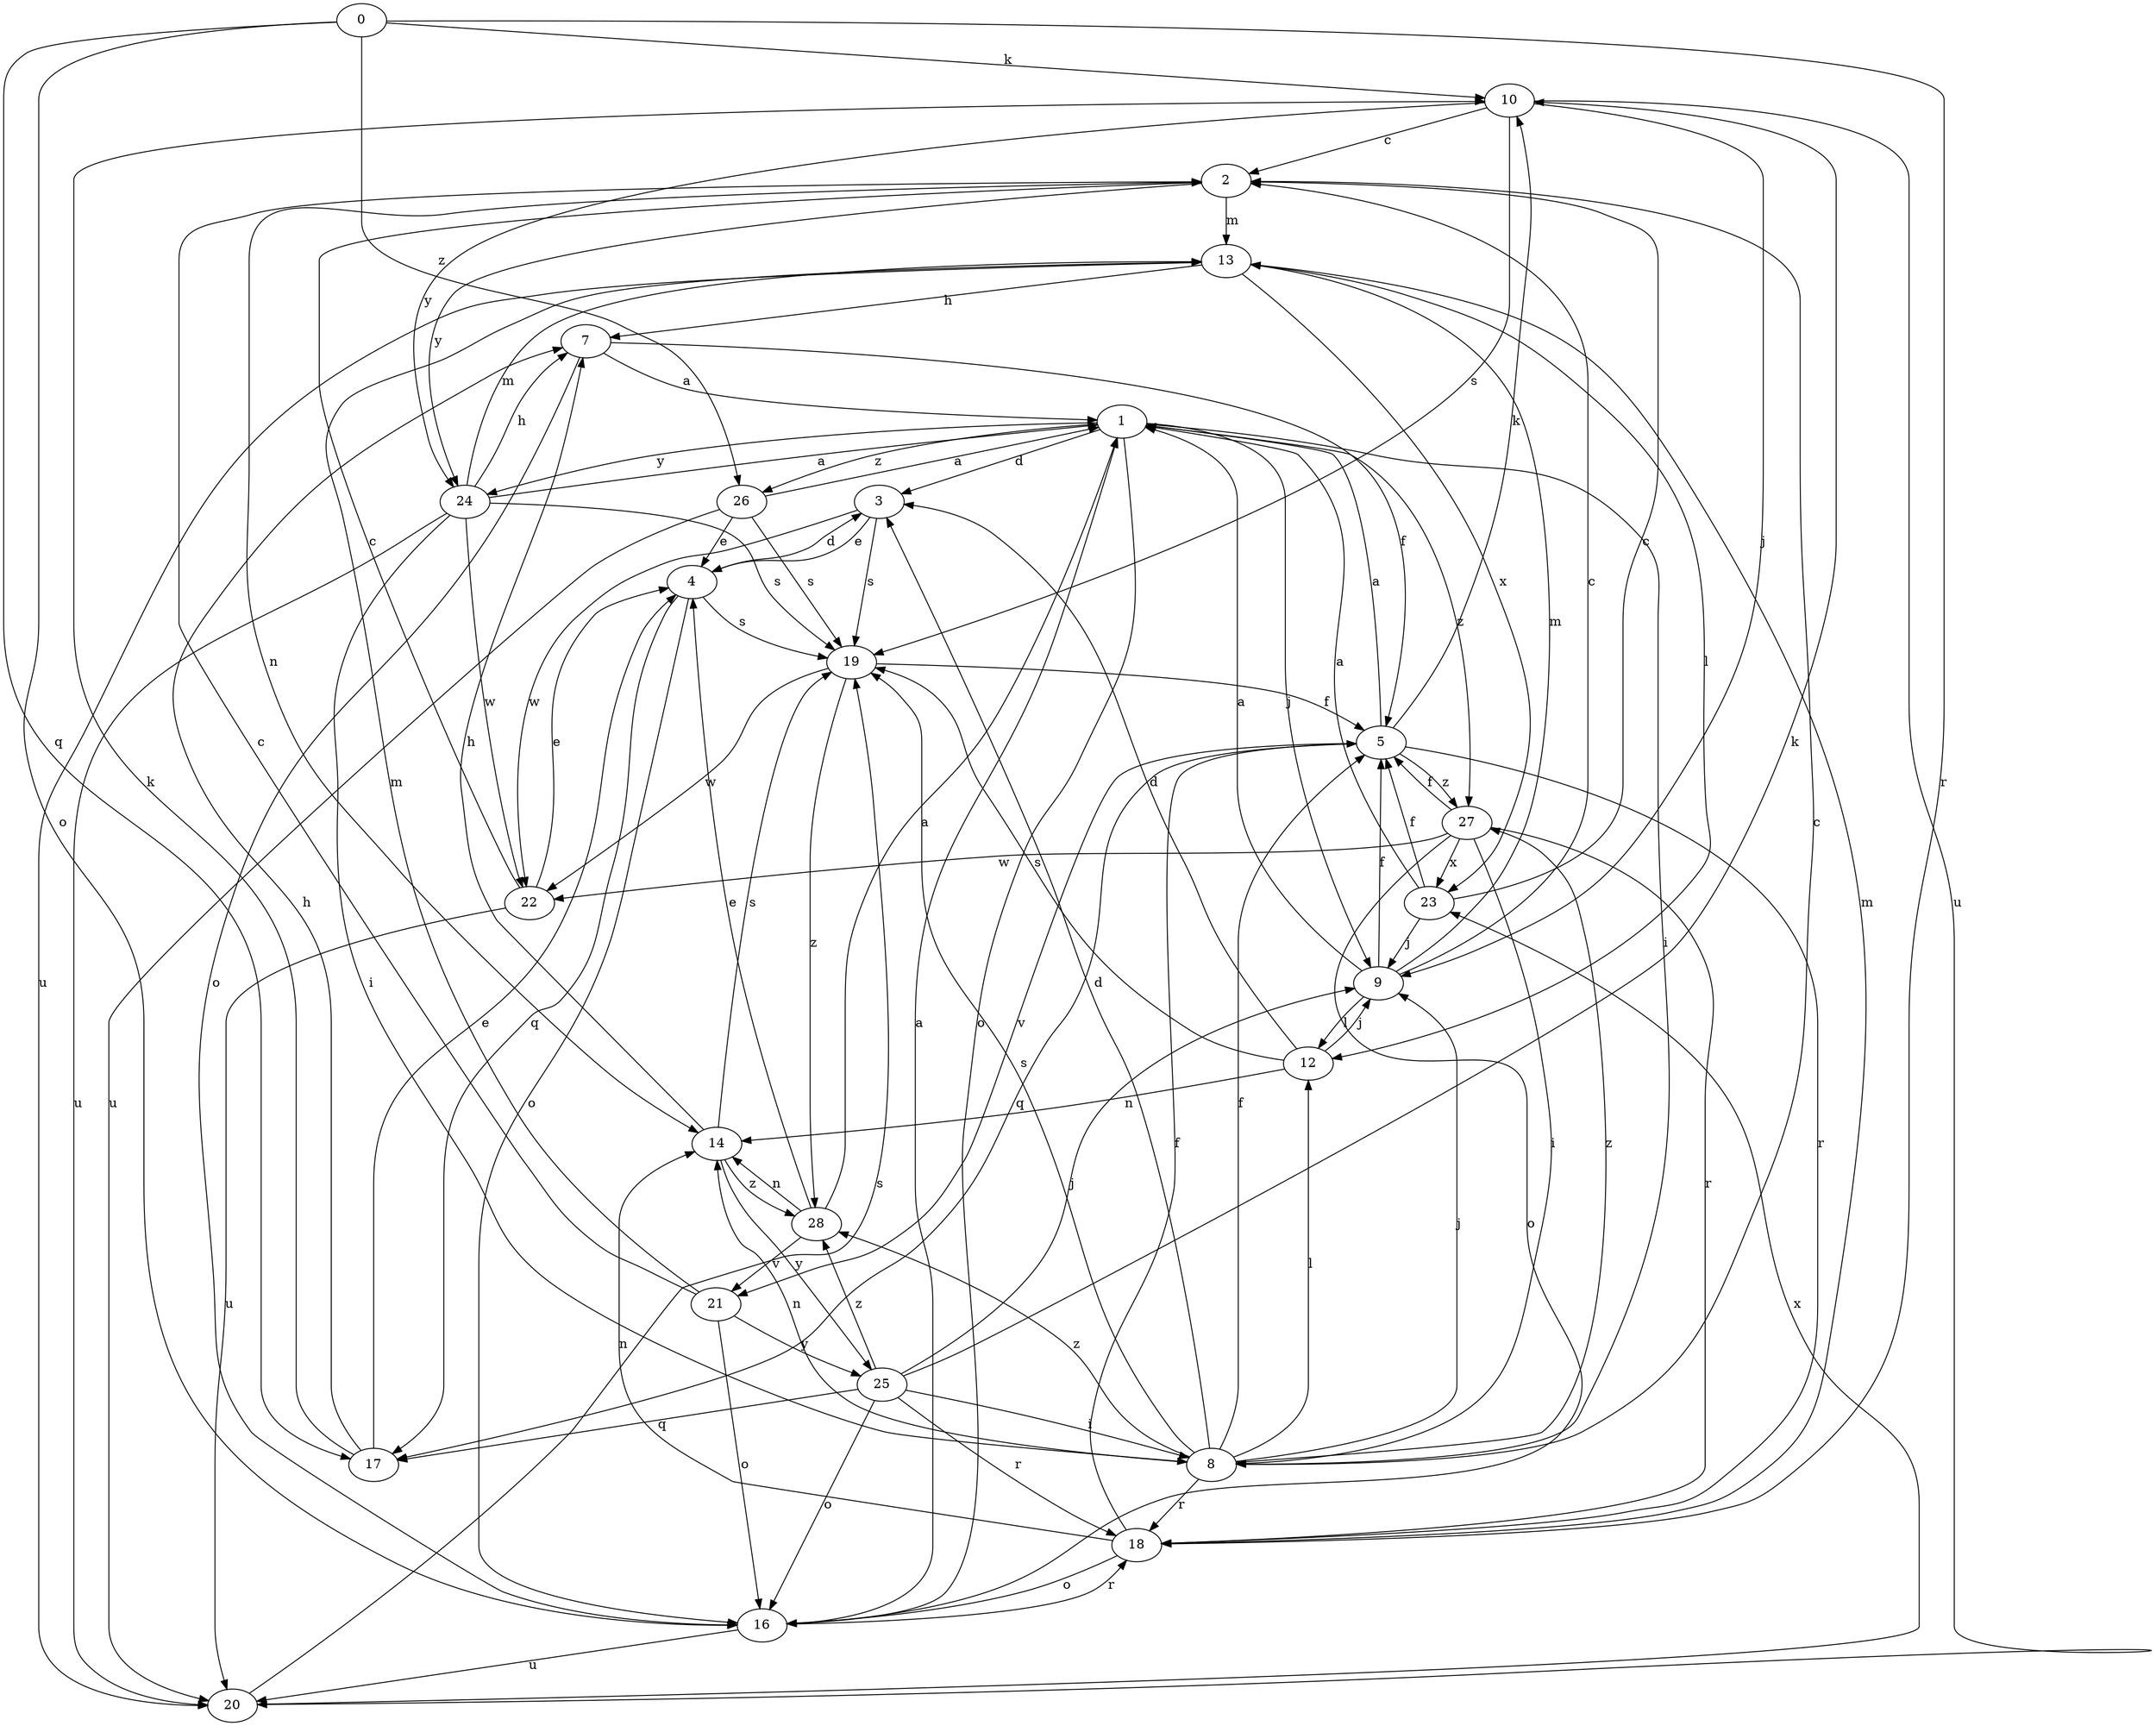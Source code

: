 strict digraph  {
0;
1;
2;
3;
4;
5;
7;
8;
9;
10;
12;
13;
14;
16;
17;
18;
19;
20;
21;
22;
23;
24;
25;
26;
27;
28;
0 -> 10  [label=k];
0 -> 16  [label=o];
0 -> 17  [label=q];
0 -> 18  [label=r];
0 -> 26  [label=z];
1 -> 3  [label=d];
1 -> 8  [label=i];
1 -> 9  [label=j];
1 -> 16  [label=o];
1 -> 24  [label=y];
1 -> 26  [label=z];
1 -> 27  [label=z];
2 -> 13  [label=m];
2 -> 14  [label=n];
2 -> 24  [label=y];
3 -> 4  [label=e];
3 -> 19  [label=s];
3 -> 22  [label=w];
4 -> 3  [label=d];
4 -> 16  [label=o];
4 -> 17  [label=q];
4 -> 19  [label=s];
5 -> 1  [label=a];
5 -> 10  [label=k];
5 -> 17  [label=q];
5 -> 18  [label=r];
5 -> 21  [label=v];
5 -> 27  [label=z];
7 -> 1  [label=a];
7 -> 5  [label=f];
7 -> 16  [label=o];
8 -> 2  [label=c];
8 -> 3  [label=d];
8 -> 5  [label=f];
8 -> 9  [label=j];
8 -> 12  [label=l];
8 -> 14  [label=n];
8 -> 18  [label=r];
8 -> 19  [label=s];
8 -> 27  [label=z];
8 -> 28  [label=z];
9 -> 1  [label=a];
9 -> 2  [label=c];
9 -> 5  [label=f];
9 -> 12  [label=l];
9 -> 13  [label=m];
10 -> 2  [label=c];
10 -> 9  [label=j];
10 -> 19  [label=s];
10 -> 20  [label=u];
10 -> 24  [label=y];
12 -> 3  [label=d];
12 -> 9  [label=j];
12 -> 14  [label=n];
12 -> 19  [label=s];
13 -> 7  [label=h];
13 -> 12  [label=l];
13 -> 20  [label=u];
13 -> 23  [label=x];
14 -> 7  [label=h];
14 -> 19  [label=s];
14 -> 25  [label=y];
14 -> 28  [label=z];
16 -> 1  [label=a];
16 -> 18  [label=r];
16 -> 20  [label=u];
17 -> 4  [label=e];
17 -> 7  [label=h];
17 -> 10  [label=k];
18 -> 5  [label=f];
18 -> 13  [label=m];
18 -> 14  [label=n];
18 -> 16  [label=o];
19 -> 5  [label=f];
19 -> 22  [label=w];
19 -> 28  [label=z];
20 -> 19  [label=s];
20 -> 23  [label=x];
21 -> 2  [label=c];
21 -> 13  [label=m];
21 -> 16  [label=o];
21 -> 25  [label=y];
22 -> 2  [label=c];
22 -> 4  [label=e];
22 -> 20  [label=u];
23 -> 1  [label=a];
23 -> 2  [label=c];
23 -> 5  [label=f];
23 -> 9  [label=j];
24 -> 1  [label=a];
24 -> 7  [label=h];
24 -> 8  [label=i];
24 -> 13  [label=m];
24 -> 19  [label=s];
24 -> 20  [label=u];
24 -> 22  [label=w];
25 -> 8  [label=i];
25 -> 9  [label=j];
25 -> 10  [label=k];
25 -> 16  [label=o];
25 -> 17  [label=q];
25 -> 18  [label=r];
25 -> 28  [label=z];
26 -> 1  [label=a];
26 -> 4  [label=e];
26 -> 19  [label=s];
26 -> 20  [label=u];
27 -> 5  [label=f];
27 -> 8  [label=i];
27 -> 16  [label=o];
27 -> 18  [label=r];
27 -> 22  [label=w];
27 -> 23  [label=x];
28 -> 1  [label=a];
28 -> 4  [label=e];
28 -> 14  [label=n];
28 -> 21  [label=v];
}
